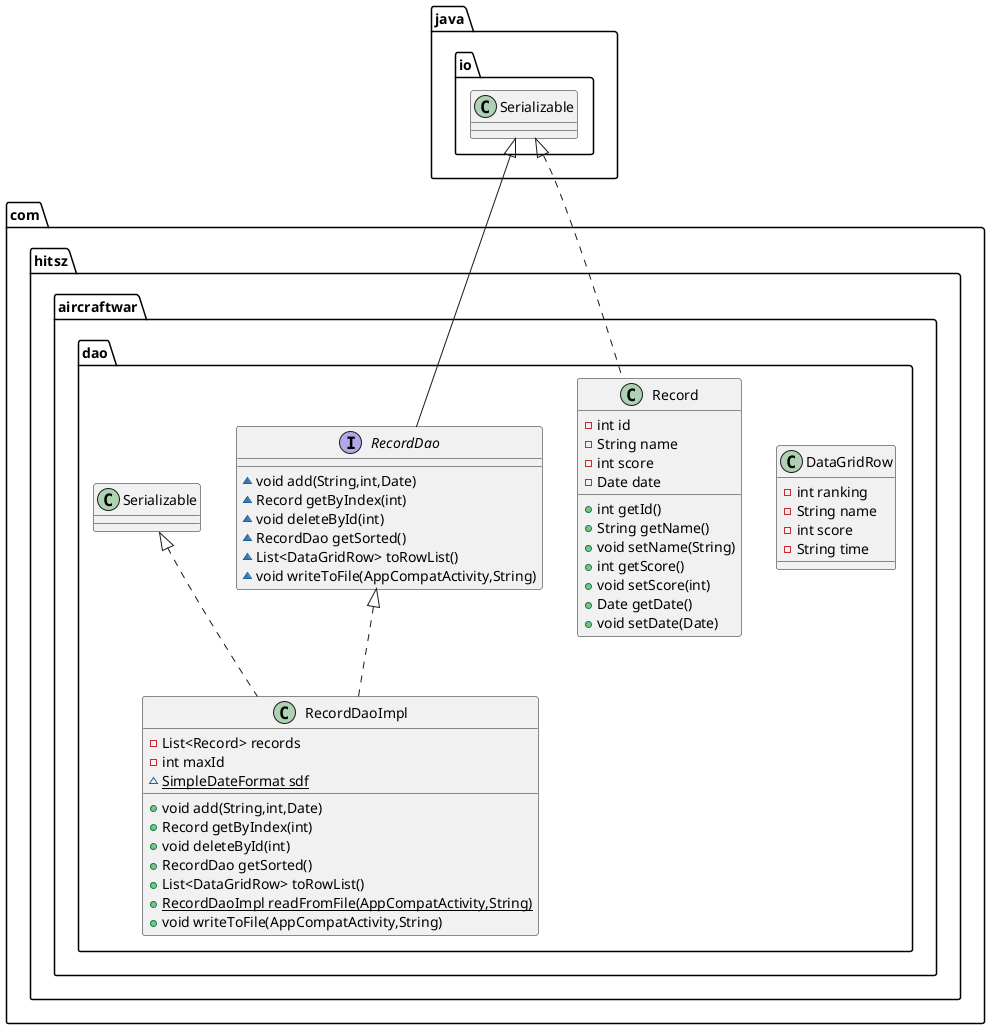 @startuml
class com.hitsz.aircraftwar.dao.DataGridRow {
- int ranking
- String name
- int score
- String time
}
class com.hitsz.aircraftwar.dao.Record {
- int id
- String name
- int score
- Date date
+ int getId()
+ String getName()
+ void setName(String)
+ int getScore()
+ void setScore(int)
+ Date getDate()
+ void setDate(Date)
}
class com.hitsz.aircraftwar.dao.RecordDaoImpl {
- List<Record> records
- int maxId
~ {static} SimpleDateFormat sdf
+ void add(String,int,Date)
+ Record getByIndex(int)
+ void deleteById(int)
+ RecordDao getSorted()
+ List<DataGridRow> toRowList()
+ {static} RecordDaoImpl readFromFile(AppCompatActivity,String)
+ void writeToFile(AppCompatActivity,String)
}
interface com.hitsz.aircraftwar.dao.RecordDao {
~ void add(String,int,Date)
~ Record getByIndex(int)
~ void deleteById(int)
~ RecordDao getSorted()
~ List<DataGridRow> toRowList()
~ void writeToFile(AppCompatActivity,String)
}


java.io.Serializable <|.. com.hitsz.aircraftwar.dao.Record
com.hitsz.aircraftwar.dao.RecordDao <|.. com.hitsz.aircraftwar.dao.RecordDaoImpl
com.hitsz.aircraftwar.dao.Serializable <|.. com.hitsz.aircraftwar.dao.RecordDaoImpl
java.io.Serializable <|-- com.hitsz.aircraftwar.dao.RecordDao
@enduml